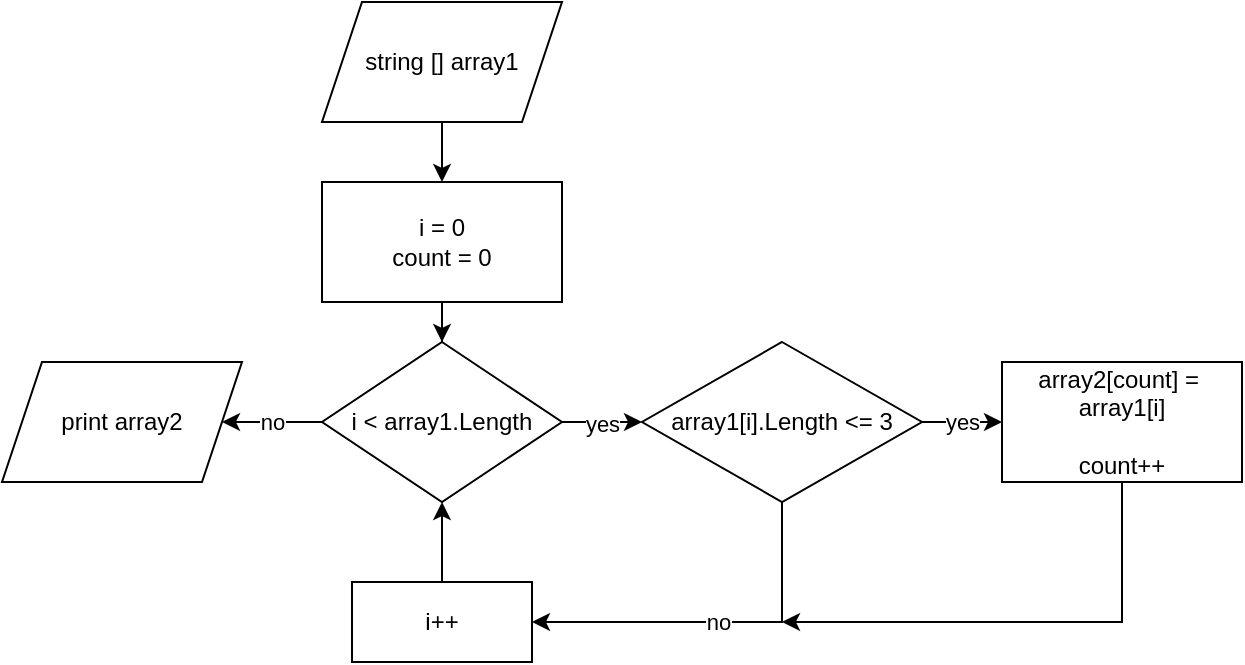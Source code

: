 <mxfile version="21.1.1" type="google">
  <diagram name="Страница 1" id="_wi6kcAj0TkNEahVVX_a">
    <mxGraphModel grid="1" page="1" gridSize="10" guides="1" tooltips="1" connect="1" arrows="1" fold="1" pageScale="1" pageWidth="827" pageHeight="1169" math="0" shadow="0">
      <root>
        <mxCell id="0" />
        <mxCell id="1" parent="0" />
        <mxCell id="hN9QtbvcZ00cpnKn3ag_-6" value="" style="edgeStyle=orthogonalEdgeStyle;rounded=0;orthogonalLoop=1;jettySize=auto;html=1;" edge="1" parent="1" source="hN9QtbvcZ00cpnKn3ag_-2" target="hN9QtbvcZ00cpnKn3ag_-5">
          <mxGeometry relative="1" as="geometry" />
        </mxCell>
        <mxCell id="hN9QtbvcZ00cpnKn3ag_-2" value="&lt;div style=&quot;text-align: start;&quot;&gt;&lt;span style=&quot;background-color: initial;&quot;&gt;string [] array1&lt;/span&gt;&lt;/div&gt;" style="shape=parallelogram;perimeter=parallelogramPerimeter;whiteSpace=wrap;html=1;fixedSize=1;" vertex="1" parent="1">
          <mxGeometry x="340" y="30" width="120" height="60" as="geometry" />
        </mxCell>
        <mxCell id="hN9QtbvcZ00cpnKn3ag_-9" value="yes" style="edgeStyle=orthogonalEdgeStyle;rounded=0;orthogonalLoop=1;jettySize=auto;html=1;" edge="1" parent="1" source="hN9QtbvcZ00cpnKn3ag_-3">
          <mxGeometry relative="1" as="geometry">
            <mxPoint x="500" y="240" as="targetPoint" />
          </mxGeometry>
        </mxCell>
        <mxCell id="hN9QtbvcZ00cpnKn3ag_-20" value="no" style="edgeStyle=orthogonalEdgeStyle;rounded=0;orthogonalLoop=1;jettySize=auto;html=1;" edge="1" parent="1" source="hN9QtbvcZ00cpnKn3ag_-3" target="hN9QtbvcZ00cpnKn3ag_-19">
          <mxGeometry relative="1" as="geometry" />
        </mxCell>
        <mxCell id="hN9QtbvcZ00cpnKn3ag_-3" value="i &amp;lt; array1.Length&lt;br&gt;" style="rhombus;whiteSpace=wrap;html=1;" vertex="1" parent="1">
          <mxGeometry x="340" y="200" width="120" height="80" as="geometry" />
        </mxCell>
        <mxCell id="hN9QtbvcZ00cpnKn3ag_-7" value="" style="edgeStyle=orthogonalEdgeStyle;rounded=0;orthogonalLoop=1;jettySize=auto;html=1;" edge="1" parent="1" source="hN9QtbvcZ00cpnKn3ag_-5" target="hN9QtbvcZ00cpnKn3ag_-3">
          <mxGeometry relative="1" as="geometry" />
        </mxCell>
        <mxCell id="hN9QtbvcZ00cpnKn3ag_-5" value="i = 0&lt;br&gt;count = 0" style="rounded=0;whiteSpace=wrap;html=1;" vertex="1" parent="1">
          <mxGeometry x="340" y="120" width="120" height="60" as="geometry" />
        </mxCell>
        <mxCell id="hN9QtbvcZ00cpnKn3ag_-14" value="yes" style="edgeStyle=orthogonalEdgeStyle;rounded=0;orthogonalLoop=1;jettySize=auto;html=1;" edge="1" parent="1" source="hN9QtbvcZ00cpnKn3ag_-10" target="hN9QtbvcZ00cpnKn3ag_-13">
          <mxGeometry relative="1" as="geometry" />
        </mxCell>
        <mxCell id="hN9QtbvcZ00cpnKn3ag_-22" value="no" style="edgeStyle=orthogonalEdgeStyle;rounded=0;orthogonalLoop=1;jettySize=auto;html=1;exitX=0.5;exitY=1;exitDx=0;exitDy=0;entryX=1;entryY=0.5;entryDx=0;entryDy=0;" edge="1" parent="1" source="hN9QtbvcZ00cpnKn3ag_-10" target="hN9QtbvcZ00cpnKn3ag_-21">
          <mxGeometry relative="1" as="geometry" />
        </mxCell>
        <mxCell id="hN9QtbvcZ00cpnKn3ag_-10" value="array1[i].Length &amp;lt;= 3" style="rhombus;whiteSpace=wrap;html=1;" vertex="1" parent="1">
          <mxGeometry x="500" y="200" width="140" height="80" as="geometry" />
        </mxCell>
        <mxCell id="hN9QtbvcZ00cpnKn3ag_-23" style="edgeStyle=orthogonalEdgeStyle;rounded=0;orthogonalLoop=1;jettySize=auto;html=1;" edge="1" parent="1" source="hN9QtbvcZ00cpnKn3ag_-13">
          <mxGeometry relative="1" as="geometry">
            <mxPoint x="570" y="340" as="targetPoint" />
            <Array as="points">
              <mxPoint x="740" y="340" />
            </Array>
          </mxGeometry>
        </mxCell>
        <mxCell id="hN9QtbvcZ00cpnKn3ag_-13" value="array2[count] =&amp;nbsp;&lt;br&gt;array1[i]&lt;br&gt;&lt;br&gt;count++" style="rounded=0;whiteSpace=wrap;html=1;" vertex="1" parent="1">
          <mxGeometry x="680" y="210" width="120" height="60" as="geometry" />
        </mxCell>
        <mxCell id="hN9QtbvcZ00cpnKn3ag_-19" value="print array2" style="shape=parallelogram;perimeter=parallelogramPerimeter;whiteSpace=wrap;html=1;fixedSize=1;" vertex="1" parent="1">
          <mxGeometry x="180" y="210" width="120" height="60" as="geometry" />
        </mxCell>
        <mxCell id="hN9QtbvcZ00cpnKn3ag_-24" style="edgeStyle=orthogonalEdgeStyle;rounded=0;orthogonalLoop=1;jettySize=auto;html=1;entryX=0.5;entryY=1;entryDx=0;entryDy=0;" edge="1" parent="1" source="hN9QtbvcZ00cpnKn3ag_-21" target="hN9QtbvcZ00cpnKn3ag_-3">
          <mxGeometry relative="1" as="geometry" />
        </mxCell>
        <mxCell id="hN9QtbvcZ00cpnKn3ag_-21" value="i++" style="rounded=0;whiteSpace=wrap;html=1;" vertex="1" parent="1">
          <mxGeometry x="355" y="320" width="90" height="40" as="geometry" />
        </mxCell>
      </root>
    </mxGraphModel>
  </diagram>
</mxfile>
